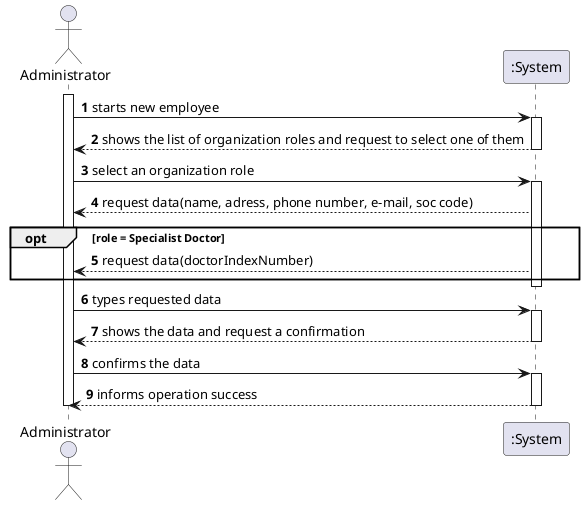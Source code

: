 @startuml
actor Administrator as Adm
participant ":System" as System

autonumber
activate Adm
Adm -> System: starts new employee
activate System
System --> Adm: shows the list of organization roles and request to select one of them
deactivate System
Adm -> System: select an organization role
activate System
System --> Adm: request data(name, adress, phone number, e-mail, soc code)
opt role = Specialist Doctor
    System --> Adm: request data(doctorIndexNumber)
end
deactivate System
Adm -> System: types requested data
activate System
System --> Adm: shows the data and request a confirmation
deactivate System
Adm -> System: confirms the data
activate System
System --> Adm: informs operation success
deactivate System
deactivate Adm
@enduml